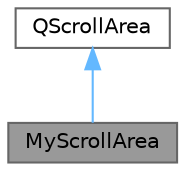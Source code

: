 digraph "MyScrollArea"
{
 // LATEX_PDF_SIZE
  bgcolor="transparent";
  edge [fontname=Helvetica,fontsize=10,labelfontname=Helvetica,labelfontsize=10];
  node [fontname=Helvetica,fontsize=10,shape=box,height=0.2,width=0.4];
  Node1 [id="Node000001",label="MyScrollArea",height=0.2,width=0.4,color="gray40", fillcolor="grey60", style="filled", fontcolor="black",tooltip="自定义滚动区域类，继承自 QScrollArea，支持平滑滚动和返回顶部功能"];
  Node2 -> Node1 [id="edge1_Node000001_Node000002",dir="back",color="steelblue1",style="solid",tooltip=" "];
  Node2 [id="Node000002",label="QScrollArea",height=0.2,width=0.4,color="gray40", fillcolor="white", style="filled",tooltip=" "];
}
